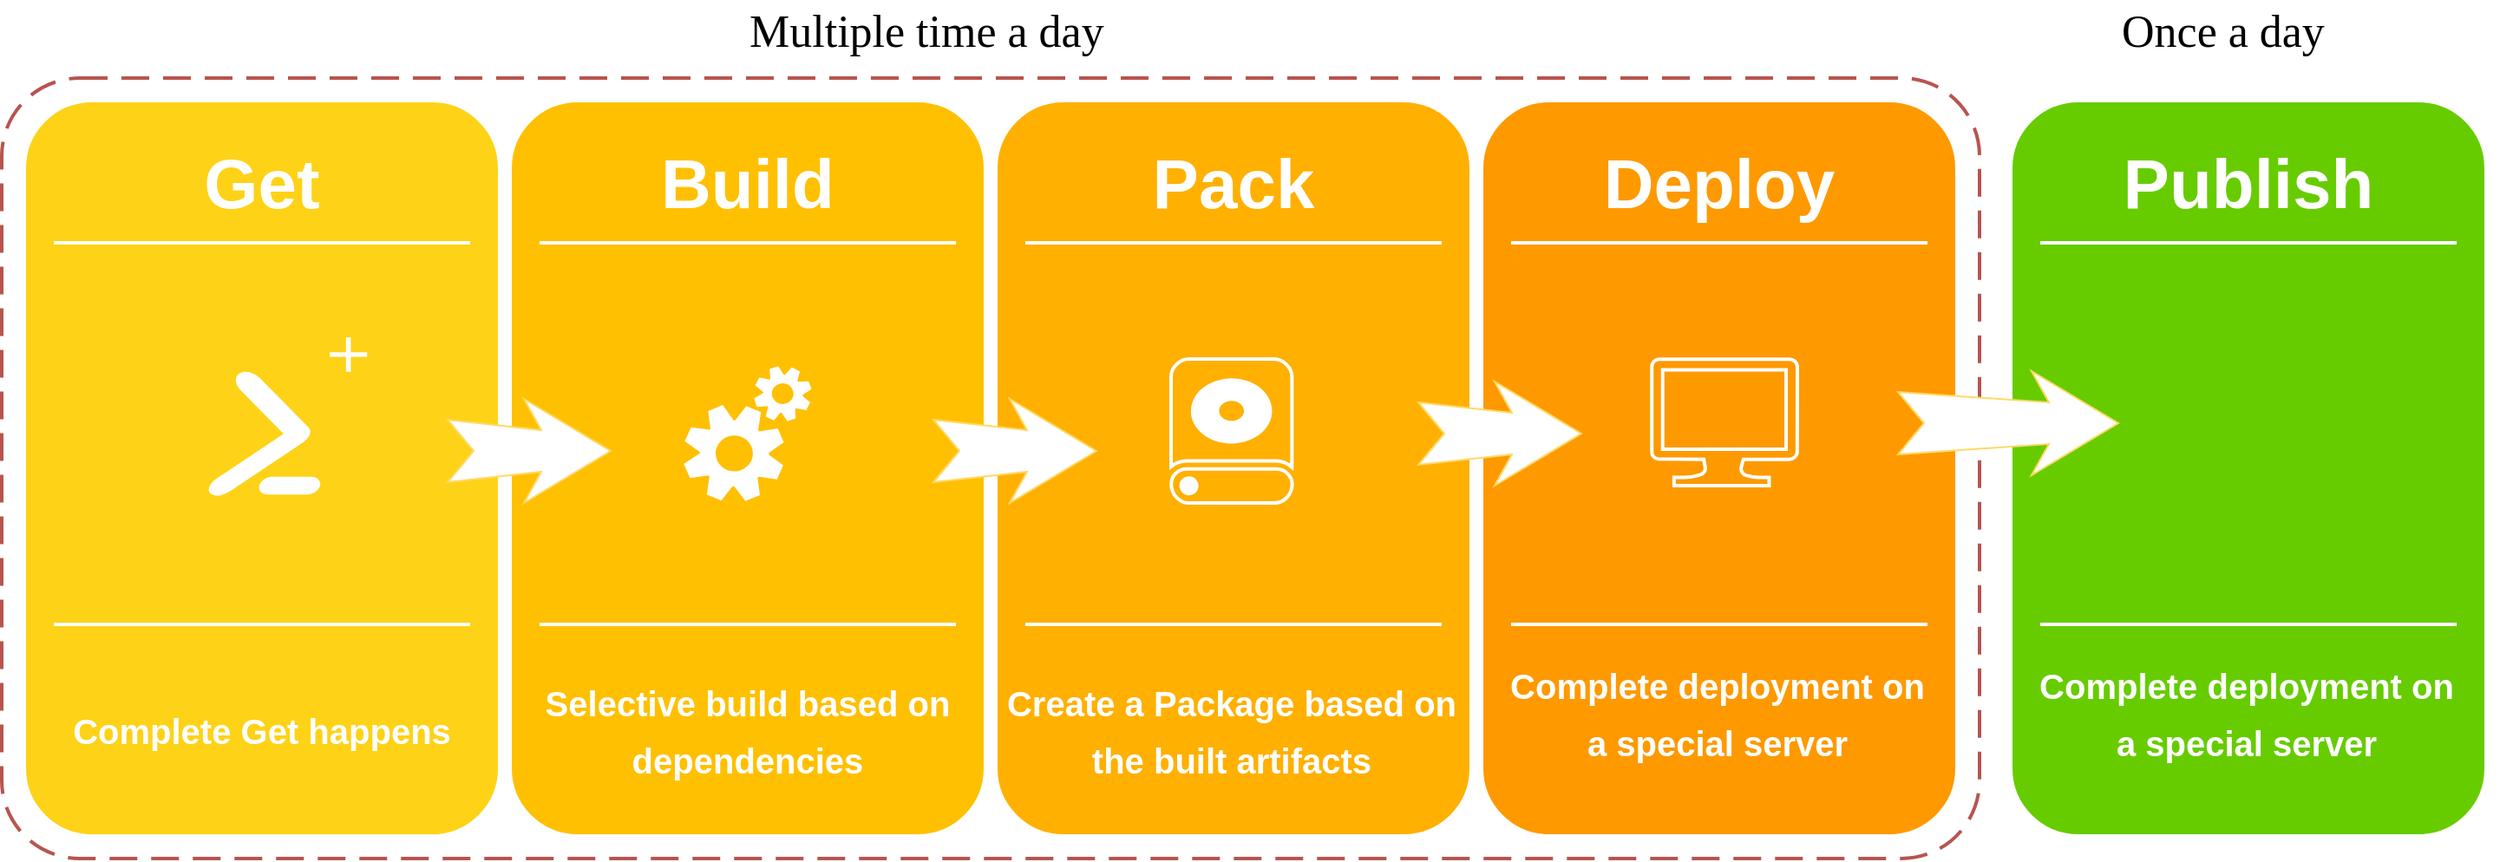 <mxfile version="10.6.9" type="github"><diagram name="Page-1" id="12e1b939-464a-85fe-373e-61e167be1490"><mxGraphModel dx="1919" dy="1151" grid="1" gridSize="10" guides="1" tooltips="1" connect="1" arrows="1" fold="1" page="1" pageScale="1.5" pageWidth="1169" pageHeight="826" background="#ffffff" math="0" shadow="0"><root><mxCell id="0"/><mxCell id="1" parent="0"/><mxCell id="8q8uq4TSclYM9WKj-i22-25" value="" style="rounded=1;arcSize=10;dashed=1;strokeColor=#b85450;fillColor=none;dashPattern=8 4;strokeWidth=2;fontFamily=Tahoma;fontSize=999;" vertex="1" parent="1"><mxGeometry x="150" y="430" width="1140" height="450" as="geometry"/></mxCell><mxCell id="60da8b9f42644d3a-2" value="" style="whiteSpace=wrap;html=1;rounded=1;shadow=0;strokeWidth=8;fontSize=20;align=center;fillColor=#FED217;strokeColor=#FFFFFF;" parent="1" vertex="1"><mxGeometry x="160" y="440" width="280" height="430" as="geometry"/></mxCell><mxCell id="60da8b9f42644d3a-3" value="&lt;font style=&quot;font-size: 40px&quot;&gt;Get&lt;/font&gt;" style="text;html=1;strokeColor=none;fillColor=none;align=center;verticalAlign=middle;whiteSpace=wrap;rounded=0;shadow=0;fontSize=27;fontColor=#FFFFFF;fontStyle=1" parent="1" vertex="1"><mxGeometry x="160" y="460" width="280" height="60" as="geometry"/></mxCell><mxCell id="60da8b9f42644d3a-6" value="" style="line;strokeWidth=2;html=1;rounded=0;shadow=0;fontSize=27;align=center;fillColor=none;strokeColor=#FFFFFF;" parent="1" vertex="1"><mxGeometry x="180" y="520" width="240" height="10" as="geometry"/></mxCell><mxCell id="60da8b9f42644d3a-7" value="" style="line;strokeWidth=2;html=1;rounded=0;shadow=0;fontSize=27;align=center;fillColor=none;strokeColor=#FFFFFF;" parent="1" vertex="1"><mxGeometry x="180" y="740" width="240" height="10" as="geometry"/></mxCell><mxCell id="60da8b9f42644d3a-17" value="" style="whiteSpace=wrap;html=1;rounded=1;shadow=0;strokeWidth=8;fontSize=20;align=center;fillColor=#FFC001;strokeColor=#FFFFFF;" parent="1" vertex="1"><mxGeometry x="440" y="440" width="280" height="430" as="geometry"/></mxCell><mxCell id="60da8b9f42644d3a-18" value="&lt;font style=&quot;font-size: 40px&quot;&gt;Build&lt;/font&gt;" style="text;html=1;strokeColor=none;fillColor=none;align=center;verticalAlign=middle;whiteSpace=wrap;rounded=0;shadow=0;fontSize=27;fontColor=#FFFFFF;fontStyle=1" parent="1" vertex="1"><mxGeometry x="440" y="460" width="280" height="60" as="geometry"/></mxCell><mxCell id="60da8b9f42644d3a-20" value="" style="line;strokeWidth=2;html=1;rounded=0;shadow=0;fontSize=27;align=center;fillColor=none;strokeColor=#FFFFFF;" parent="1" vertex="1"><mxGeometry x="460" y="520" width="240" height="10" as="geometry"/></mxCell><mxCell id="60da8b9f42644d3a-21" value="" style="line;strokeWidth=2;html=1;rounded=0;shadow=0;fontSize=27;align=center;fillColor=none;strokeColor=#FFFFFF;" parent="1" vertex="1"><mxGeometry x="460" y="740" width="240" height="10" as="geometry"/></mxCell><mxCell id="60da8b9f42644d3a-24" value="" style="whiteSpace=wrap;html=1;rounded=1;shadow=0;strokeWidth=8;fontSize=20;align=center;fillColor=#FFB001;strokeColor=#FFFFFF;" parent="1" vertex="1"><mxGeometry x="720" y="440" width="280" height="430" as="geometry"/></mxCell><mxCell id="60da8b9f42644d3a-25" value="&lt;font style=&quot;font-size: 40px&quot;&gt;Pack&lt;/font&gt;" style="text;html=1;strokeColor=none;fillColor=none;align=center;verticalAlign=middle;whiteSpace=wrap;rounded=0;shadow=0;fontSize=27;fontColor=#FFFFFF;fontStyle=1" parent="1" vertex="1"><mxGeometry x="720" y="460" width="280" height="60" as="geometry"/></mxCell><mxCell id="60da8b9f42644d3a-27" value="" style="line;strokeWidth=2;html=1;rounded=0;shadow=0;fontSize=27;align=center;fillColor=none;strokeColor=#FFFFFF;" parent="1" vertex="1"><mxGeometry x="740" y="520" width="240" height="10" as="geometry"/></mxCell><mxCell id="60da8b9f42644d3a-28" value="" style="line;strokeWidth=2;html=1;rounded=0;shadow=0;fontSize=27;align=center;fillColor=none;strokeColor=#FFFFFF;" parent="1" vertex="1"><mxGeometry x="740" y="740" width="240" height="10" as="geometry"/></mxCell><mxCell id="60da8b9f42644d3a-31" value="" style="whiteSpace=wrap;html=1;rounded=1;shadow=0;strokeWidth=8;fontSize=20;align=center;fillColor=#FE9900;strokeColor=#FFFFFF;" parent="1" vertex="1"><mxGeometry x="1000" y="440" width="280" height="430" as="geometry"/></mxCell><mxCell id="60da8b9f42644d3a-32" value="&lt;font style=&quot;font-size: 40px&quot;&gt;Deploy&lt;/font&gt;" style="text;html=1;strokeColor=none;fillColor=none;align=center;verticalAlign=middle;whiteSpace=wrap;rounded=0;shadow=0;fontSize=27;fontColor=#FFFFFF;fontStyle=1" parent="1" vertex="1"><mxGeometry x="1000" y="460" width="280" height="60" as="geometry"/></mxCell><mxCell id="60da8b9f42644d3a-34" value="" style="line;strokeWidth=2;html=1;rounded=0;shadow=0;fontSize=27;align=center;fillColor=none;strokeColor=#FFFFFF;" parent="1" vertex="1"><mxGeometry x="1020" y="520" width="240" height="10" as="geometry"/></mxCell><mxCell id="60da8b9f42644d3a-35" value="" style="line;strokeWidth=2;html=1;rounded=0;shadow=0;fontSize=27;align=center;fillColor=none;strokeColor=#FFFFFF;" parent="1" vertex="1"><mxGeometry x="1020" y="740" width="240" height="10" as="geometry"/></mxCell><mxCell id="l1ExAL5kqMvH6Qpv9Zun-3" value="" style="shadow=0;dashed=0;html=1;strokeColor=none;fillColor=#FED217;labelPosition=center;verticalLabelPosition=bottom;verticalAlign=top;align=center;outlineConnect=0;shape=mxgraph.veeam.2d.powershell_extension;" parent="1" vertex="1"><mxGeometry x="230" y="570.5" width="140" height="129" as="geometry"/></mxCell><mxCell id="l1ExAL5kqMvH6Qpv9Zun-4" value="" style="shadow=0;dashed=0;html=1;strokeColor=none;fillColor=#FFC001;labelPosition=center;verticalLabelPosition=bottom;verticalAlign=top;align=center;outlineConnect=0;shape=mxgraph.veeam.automated_testing;" parent="1" vertex="1"><mxGeometry x="527" y="584" width="106" height="102" as="geometry"/></mxCell><mxCell id="l1ExAL5kqMvH6Qpv9Zun-6" value="" style="shadow=0;dashed=0;html=1;strokeColor=#FFFFFF;fillColor=#FFB001;labelPosition=center;verticalLabelPosition=bottom;verticalAlign=top;align=center;outlineConnect=0;shape=mxgraph.veeam.2d.hard_drive;strokeWidth=2;" parent="1" vertex="1"><mxGeometry x="824" y="592" width="70" height="83" as="geometry"/></mxCell><mxCell id="l1ExAL5kqMvH6Qpv9Zun-9" value="" style="verticalLabelPosition=bottom;html=1;verticalAlign=top;align=center;strokeColor=#FFFFFF;fillColor=#FE9900;shape=mxgraph.azure.computer;pointerEvents=1;strokeWidth=2;" parent="1" vertex="1"><mxGeometry x="1101" y="592" width="84" height="73" as="geometry"/></mxCell><mxCell id="l1ExAL5kqMvH6Qpv9Zun-15" value="&lt;span style=&quot;font-size: 20px&quot;&gt;Complete&amp;nbsp;Get happens&lt;/span&gt;" style="text;html=1;strokeColor=none;fillColor=none;align=center;verticalAlign=middle;whiteSpace=wrap;rounded=0;shadow=0;fontSize=27;fontColor=#FFFFFF;fontStyle=1" parent="1" vertex="1"><mxGeometry x="160" y="775" width="280" height="60" as="geometry"/></mxCell><mxCell id="l1ExAL5kqMvH6Qpv9Zun-16" value="&lt;span style=&quot;font-size: 20px&quot;&gt;Selective build based on dependencies&lt;/span&gt;" style="text;html=1;strokeColor=none;fillColor=none;align=center;verticalAlign=middle;whiteSpace=wrap;rounded=0;shadow=0;fontSize=27;fontColor=#FFFFFF;fontStyle=1" parent="1" vertex="1"><mxGeometry x="440" y="775" width="280" height="60" as="geometry"/></mxCell><mxCell id="l1ExAL5kqMvH6Qpv9Zun-17" value="&lt;span style=&quot;font-size: 20px&quot;&gt;Create a Package based on the built artifacts&lt;/span&gt;" style="text;html=1;strokeColor=none;fillColor=none;align=center;verticalAlign=middle;whiteSpace=wrap;rounded=0;shadow=0;fontSize=27;fontColor=#FFFFFF;fontStyle=1" parent="1" vertex="1"><mxGeometry x="719" y="775" width="280" height="60" as="geometry"/></mxCell><mxCell id="l1ExAL5kqMvH6Qpv9Zun-18" value="&lt;span style=&quot;font-size: 20px&quot;&gt;Complete deployment on a special server&lt;/span&gt;" style="text;html=1;strokeColor=none;fillColor=none;align=center;verticalAlign=middle;whiteSpace=wrap;rounded=0;shadow=0;fontSize=27;fontColor=#FFFFFF;fontStyle=1" parent="1" vertex="1"><mxGeometry x="1014" y="765" width="250" height="60" as="geometry"/></mxCell><mxCell id="K1w14rxX9ldHmNTzFPPc-1" value="" style="html=1;shadow=0;dashed=0;align=center;verticalAlign=middle;shape=mxgraph.arrows2.stylisedArrow;dy=0.6;dx=40;notch=15;feather=0.4;strokeColor=#FFD966;" parent="1" vertex="1"><mxGeometry x="407" y="615" width="94" height="60" as="geometry"/></mxCell><mxCell id="K1w14rxX9ldHmNTzFPPc-4" value="" style="html=1;shadow=0;dashed=0;align=center;verticalAlign=middle;shape=mxgraph.arrows2.stylisedArrow;dy=0.6;dx=40;notch=15;feather=0.4;strokeColor=#FFD966;" parent="1" vertex="1"><mxGeometry x="687" y="615" width="94" height="60" as="geometry"/></mxCell><mxCell id="K1w14rxX9ldHmNTzFPPc-5" value="" style="html=1;shadow=0;dashed=0;align=center;verticalAlign=middle;shape=mxgraph.arrows2.stylisedArrow;dy=0.6;dx=40;notch=15;feather=0.4;strokeColor=#FFD966;" parent="1" vertex="1"><mxGeometry x="966.5" y="605" width="94" height="60" as="geometry"/></mxCell><mxCell id="8q8uq4TSclYM9WKj-i22-11" value="" style="whiteSpace=wrap;html=1;rounded=1;shadow=0;strokeWidth=8;fontSize=20;align=center;fillColor=#66CC00;strokeColor=#FFFFFF;" vertex="1" parent="1"><mxGeometry x="1305" y="440" width="280" height="430" as="geometry"/></mxCell><mxCell id="8q8uq4TSclYM9WKj-i22-12" value="&lt;font style=&quot;font-size: 40px&quot;&gt;Publish&lt;/font&gt;" style="text;html=1;strokeColor=none;fillColor=none;align=center;verticalAlign=middle;whiteSpace=wrap;rounded=0;shadow=0;fontSize=27;fontColor=#FFFFFF;fontStyle=1" vertex="1" parent="1"><mxGeometry x="1305" y="460" width="280" height="60" as="geometry"/></mxCell><mxCell id="8q8uq4TSclYM9WKj-i22-13" value="" style="line;strokeWidth=2;html=1;rounded=0;shadow=0;fontSize=27;align=center;fillColor=none;strokeColor=#FFFFFF;" vertex="1" parent="1"><mxGeometry x="1325" y="520" width="240" height="10" as="geometry"/></mxCell><mxCell id="8q8uq4TSclYM9WKj-i22-14" value="" style="line;strokeWidth=2;html=1;rounded=0;shadow=0;fontSize=27;align=center;fillColor=none;strokeColor=#FFFFFF;" vertex="1" parent="1"><mxGeometry x="1325" y="740" width="240" height="10" as="geometry"/></mxCell><mxCell id="8q8uq4TSclYM9WKj-i22-16" value="&lt;span style=&quot;font-size: 20px&quot;&gt;Complete deployment on a special server&lt;/span&gt;" style="text;html=1;strokeColor=none;fillColor=none;align=center;verticalAlign=middle;whiteSpace=wrap;rounded=0;shadow=0;fontSize=27;fontColor=#FFFFFF;fontStyle=1" vertex="1" parent="1"><mxGeometry x="1319" y="765" width="250" height="60" as="geometry"/></mxCell><mxCell id="8q8uq4TSclYM9WKj-i22-28" value="Multiple time a day" style="text;html=1;resizable=0;points=[];autosize=1;align=left;verticalAlign=top;spacingTop=-4;fontSize=26;fontFamily=Tahoma;strokeWidth=1;" vertex="1" parent="1"><mxGeometry x="579" y="385" width="230" height="30" as="geometry"/></mxCell><mxCell id="8q8uq4TSclYM9WKj-i22-30" value="" style="html=1;shadow=0;dashed=0;align=center;verticalAlign=middle;shape=mxgraph.arrows2.stylisedArrow;dy=0.6;dx=40;notch=15;feather=0.4;strokeColor=#FFD966;" vertex="1" parent="1"><mxGeometry x="1243" y="599" width="127" height="60" as="geometry"/></mxCell><mxCell id="8q8uq4TSclYM9WKj-i22-31" value="Once a day" style="text;html=1;resizable=0;points=[];autosize=1;align=left;verticalAlign=top;spacingTop=-4;fontSize=26;fontFamily=Tahoma;strokeWidth=1;" vertex="1" parent="1"><mxGeometry x="1370" y="385" width="140" height="30" as="geometry"/></mxCell></root></mxGraphModel></diagram></mxfile>